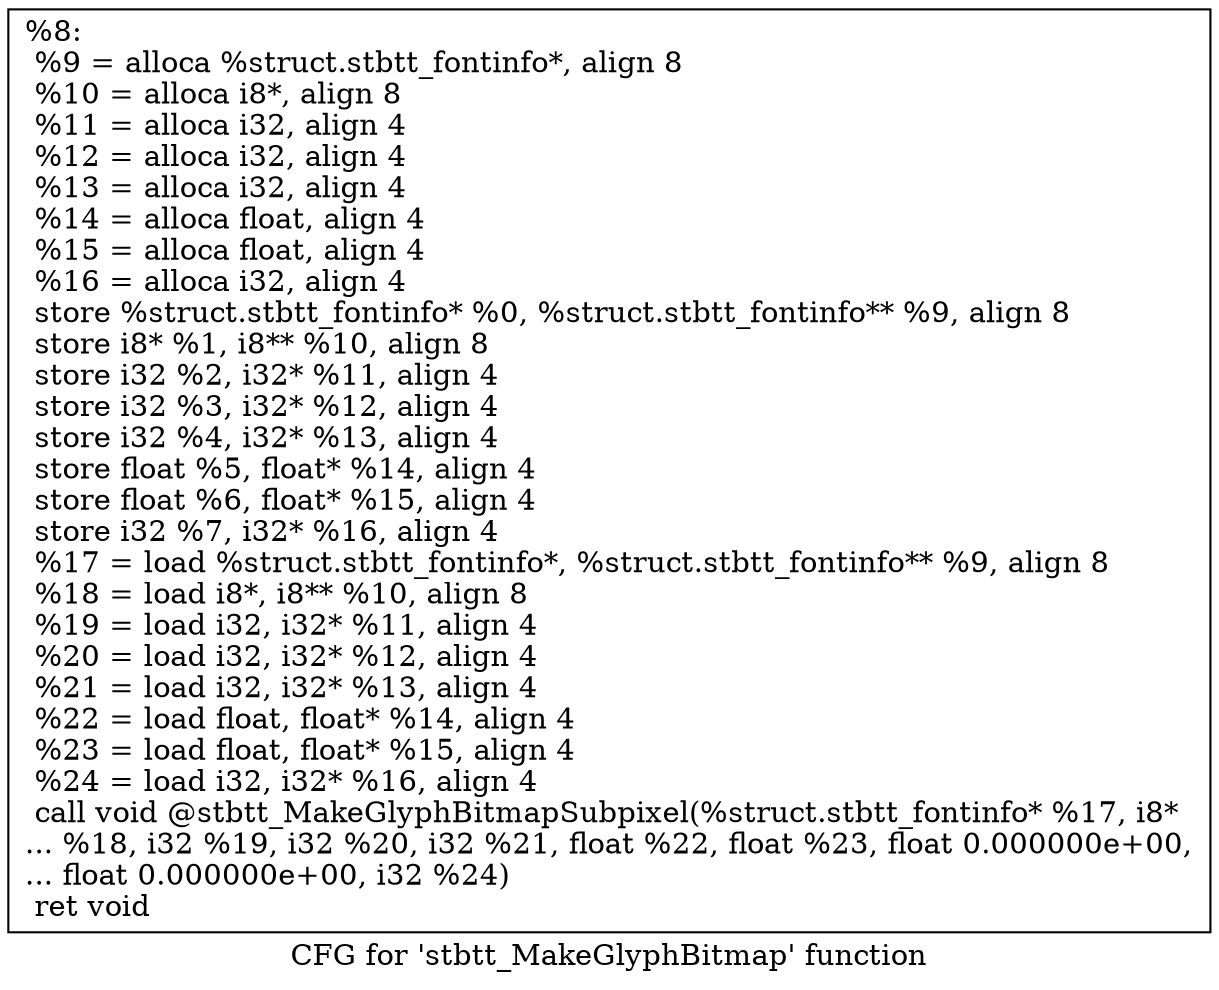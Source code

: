 digraph "CFG for 'stbtt_MakeGlyphBitmap' function" {
	label="CFG for 'stbtt_MakeGlyphBitmap' function";

	Node0x2a3f1b0 [shape=record,label="{%8:\l  %9 = alloca %struct.stbtt_fontinfo*, align 8\l  %10 = alloca i8*, align 8\l  %11 = alloca i32, align 4\l  %12 = alloca i32, align 4\l  %13 = alloca i32, align 4\l  %14 = alloca float, align 4\l  %15 = alloca float, align 4\l  %16 = alloca i32, align 4\l  store %struct.stbtt_fontinfo* %0, %struct.stbtt_fontinfo** %9, align 8\l  store i8* %1, i8** %10, align 8\l  store i32 %2, i32* %11, align 4\l  store i32 %3, i32* %12, align 4\l  store i32 %4, i32* %13, align 4\l  store float %5, float* %14, align 4\l  store float %6, float* %15, align 4\l  store i32 %7, i32* %16, align 4\l  %17 = load %struct.stbtt_fontinfo*, %struct.stbtt_fontinfo** %9, align 8\l  %18 = load i8*, i8** %10, align 8\l  %19 = load i32, i32* %11, align 4\l  %20 = load i32, i32* %12, align 4\l  %21 = load i32, i32* %13, align 4\l  %22 = load float, float* %14, align 4\l  %23 = load float, float* %15, align 4\l  %24 = load i32, i32* %16, align 4\l  call void @stbtt_MakeGlyphBitmapSubpixel(%struct.stbtt_fontinfo* %17, i8*\l... %18, i32 %19, i32 %20, i32 %21, float %22, float %23, float 0.000000e+00,\l... float 0.000000e+00, i32 %24)\l  ret void\l}"];
}
